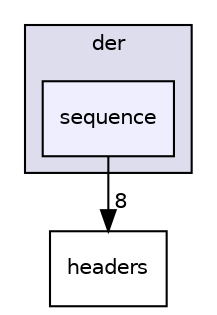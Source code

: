 digraph "M:/Office/!Doutorado/0. RepositorioSVN/HAMSTER_Prototype/branches/JINT2018/include/libtomcrypt-develop/src/pk/asn1/der/sequence" {
  compound=true
  node [ fontsize="10", fontname="Helvetica"];
  edge [ labelfontsize="10", labelfontname="Helvetica"];
  subgraph clusterdir_05ca1756a21cb1b95ef1a81c5191d596 {
    graph [ bgcolor="#ddddee", pencolor="black", label="der" fontname="Helvetica", fontsize="10", URL="dir_05ca1756a21cb1b95ef1a81c5191d596.html"]
  dir_2c4541395a5f6bcf1ed8f79111cf91b7 [shape=box, label="sequence", style="filled", fillcolor="#eeeeff", pencolor="black", URL="dir_2c4541395a5f6bcf1ed8f79111cf91b7.html"];
  }
  dir_a0acb8384b4122a9c7afcf2489cf4036 [shape=box label="headers" URL="dir_a0acb8384b4122a9c7afcf2489cf4036.html"];
  dir_2c4541395a5f6bcf1ed8f79111cf91b7->dir_a0acb8384b4122a9c7afcf2489cf4036 [headlabel="8", labeldistance=1.5 headhref="dir_000072_000026.html"];
}
